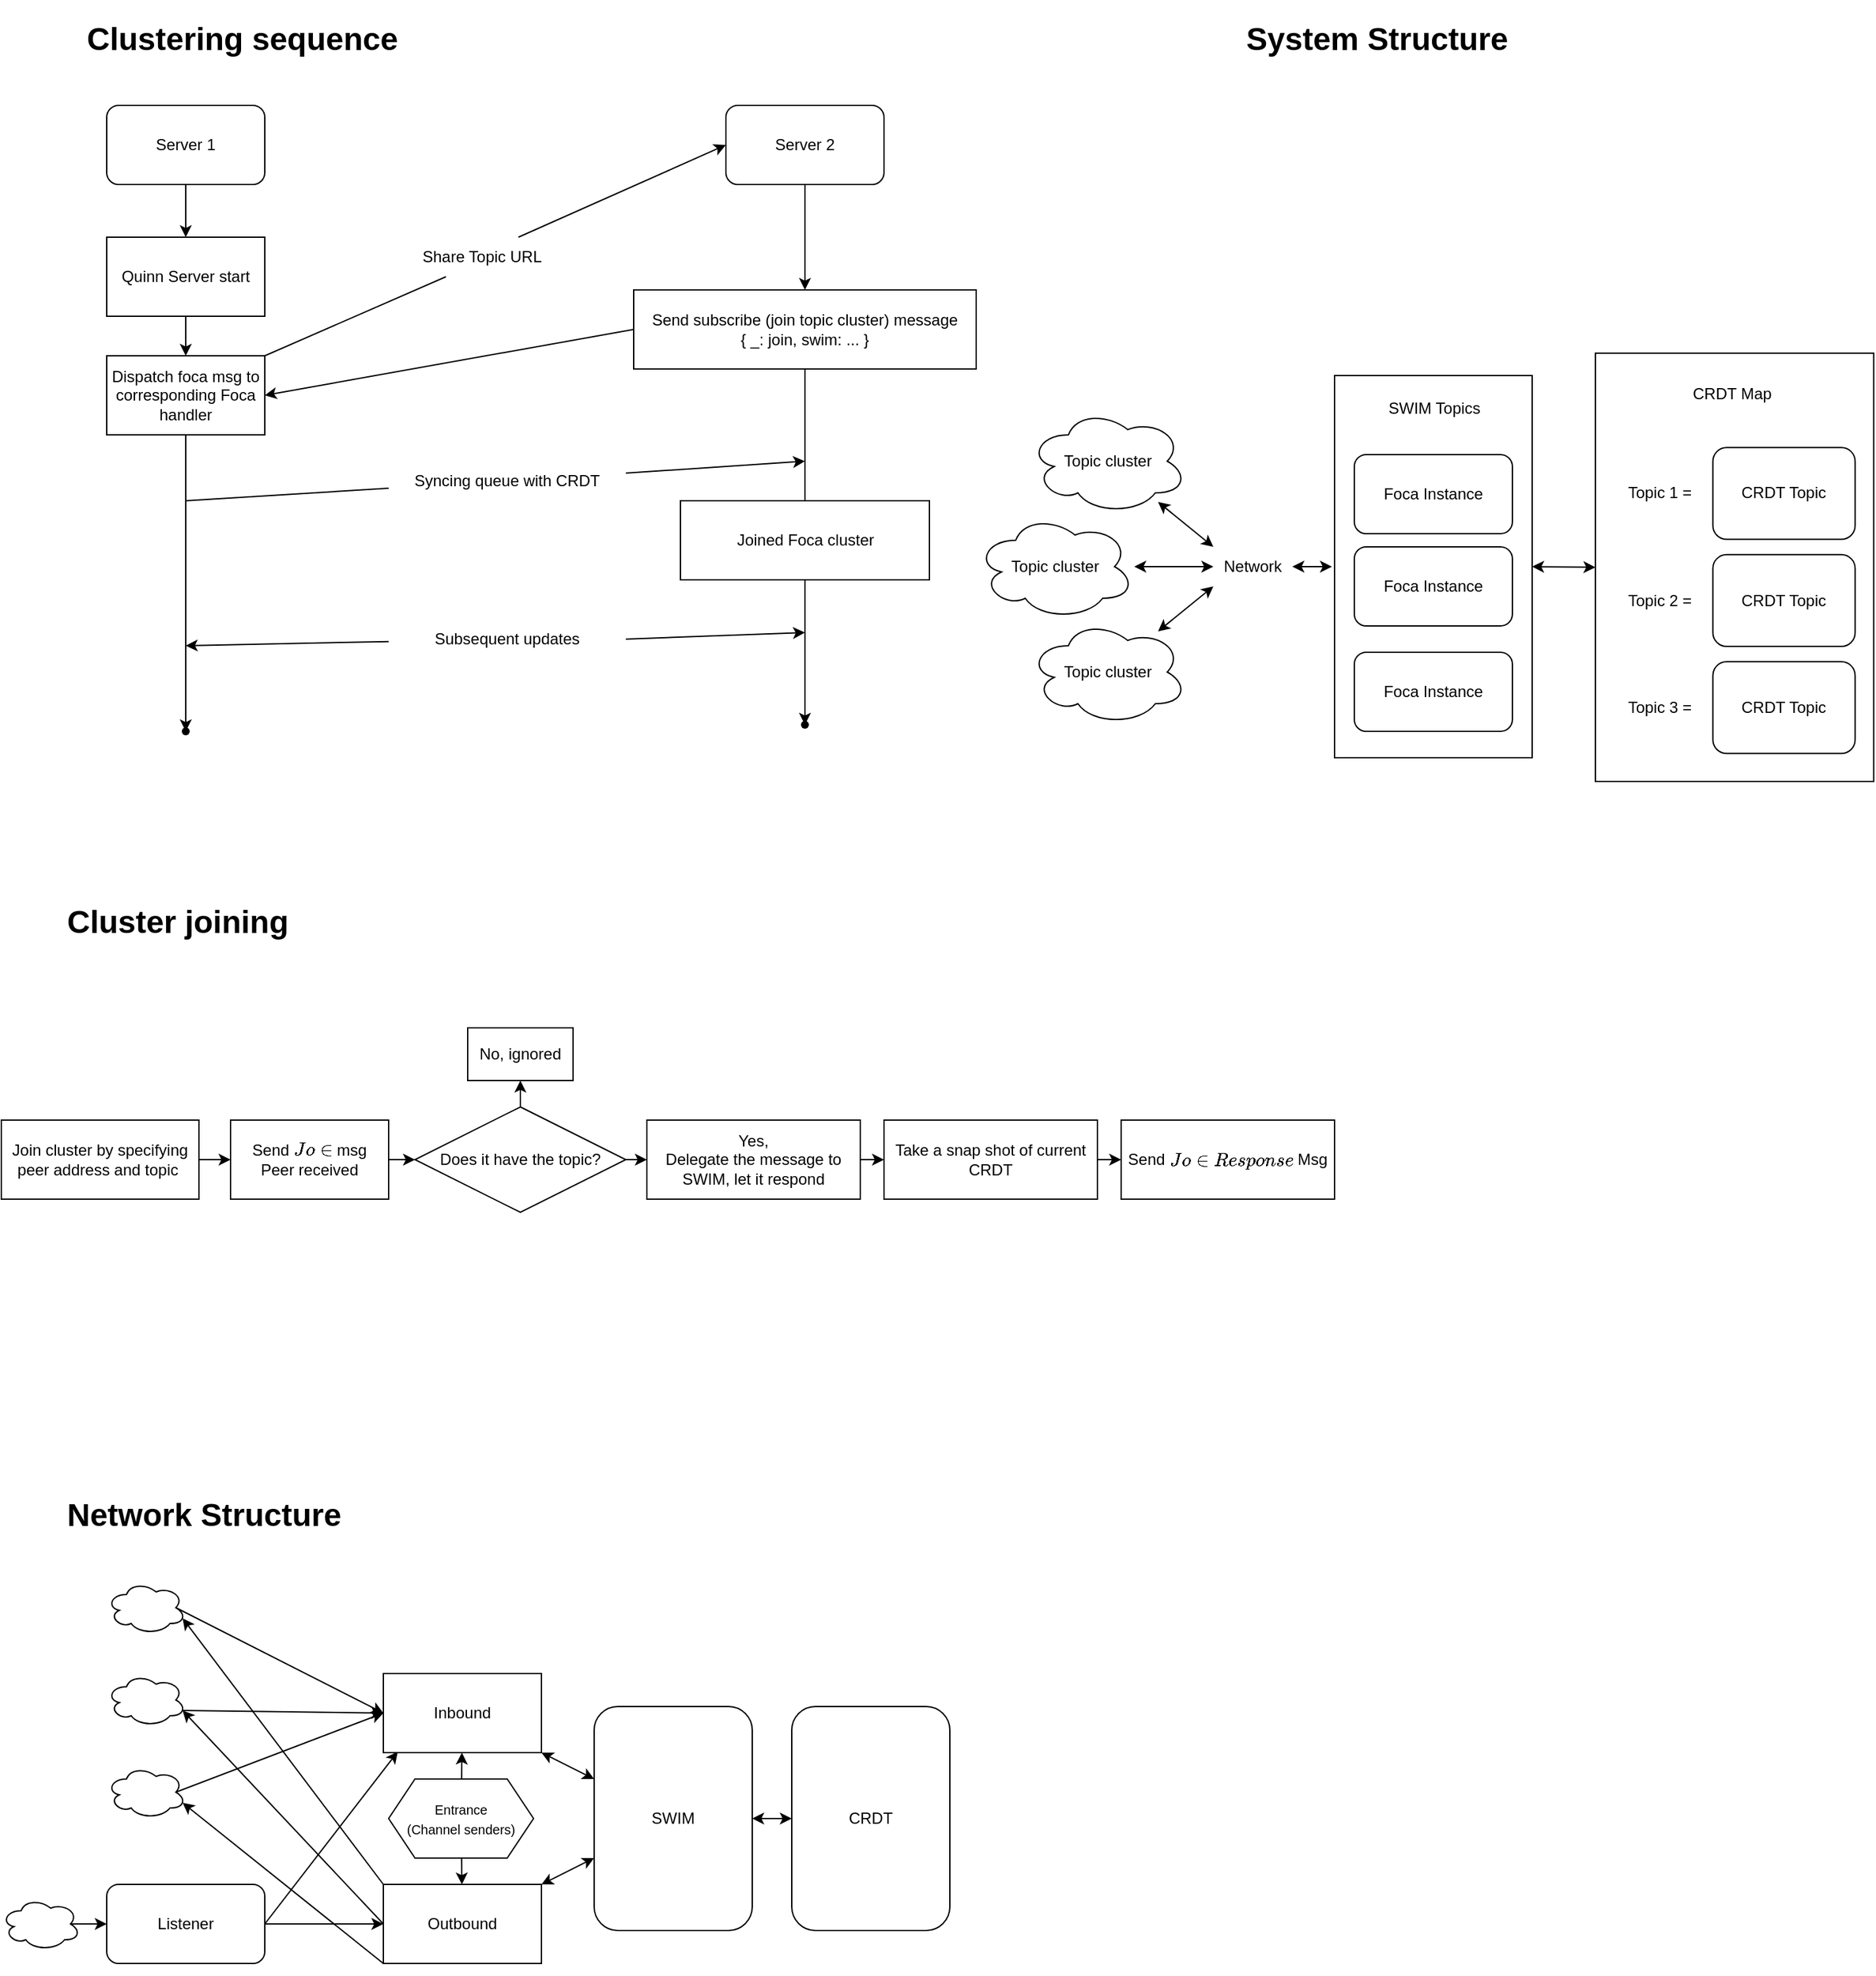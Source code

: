 <mxfile>
    <diagram id="pwVFzWRJOwBx6ik9nEAw" name="Page-1">
        <mxGraphModel dx="2004" dy="1576" grid="1" gridSize="10" guides="1" tooltips="1" connect="1" arrows="1" fold="1" page="1" pageScale="1" pageWidth="3300" pageHeight="4681" background="none" math="0" shadow="0">
            <root>
                <mxCell id="0"/>
                <mxCell id="1" parent="0"/>
                <mxCell id="21" value="" style="edgeStyle=none;html=1;startArrow=none;" parent="1" source="29" edge="1">
                    <mxGeometry relative="1" as="geometry">
                        <mxPoint x="640" y="460" as="sourcePoint"/>
                        <mxPoint x="170" y="510" as="targetPoint"/>
                    </mxGeometry>
                </mxCell>
                <mxCell id="12" value="" style="edgeStyle=none;html=1;" parent="1" source="2" target="5" edge="1">
                    <mxGeometry relative="1" as="geometry"/>
                </mxCell>
                <mxCell id="2" value="Server 1" style="rounded=1;whiteSpace=wrap;html=1;" parent="1" vertex="1">
                    <mxGeometry x="110" y="100" width="120" height="60" as="geometry"/>
                </mxCell>
                <mxCell id="11" style="edgeStyle=none;html=1;" parent="1" source="3" target="10" edge="1">
                    <mxGeometry relative="1" as="geometry"/>
                </mxCell>
                <mxCell id="3" value="Server 2" style="rounded=1;whiteSpace=wrap;html=1;" parent="1" vertex="1">
                    <mxGeometry x="580" y="100" width="120" height="60" as="geometry"/>
                </mxCell>
                <mxCell id="24" value="" style="edgeStyle=none;html=1;" parent="1" source="4" target="23" edge="1">
                    <mxGeometry relative="1" as="geometry"/>
                </mxCell>
                <mxCell id="39" style="edgeStyle=none;html=1;exitX=0.75;exitY=0;exitDx=0;exitDy=0;entryX=0;entryY=0.5;entryDx=0;entryDy=0;startArrow=none;" parent="1" source="9" target="3" edge="1">
                    <mxGeometry relative="1" as="geometry"/>
                </mxCell>
                <mxCell id="4" value="Dispatch foca msg to corresponding Foca handler" style="rounded=0;whiteSpace=wrap;html=1;" parent="1" vertex="1">
                    <mxGeometry x="110" y="290" width="120" height="60" as="geometry"/>
                </mxCell>
                <mxCell id="6" style="edgeStyle=none;html=1;exitX=0.5;exitY=1;exitDx=0;exitDy=0;entryX=0.5;entryY=0;entryDx=0;entryDy=0;" parent="1" source="5" target="4" edge="1">
                    <mxGeometry relative="1" as="geometry"/>
                </mxCell>
                <mxCell id="5" value="Quinn Server start" style="rounded=0;whiteSpace=wrap;html=1;" parent="1" vertex="1">
                    <mxGeometry x="110" y="200" width="120" height="60" as="geometry"/>
                </mxCell>
                <mxCell id="15" style="edgeStyle=none;html=1;exitX=0;exitY=0.5;exitDx=0;exitDy=0;entryX=1;entryY=0.5;entryDx=0;entryDy=0;" parent="1" source="10" target="4" edge="1">
                    <mxGeometry relative="1" as="geometry"/>
                </mxCell>
                <mxCell id="19" value="" style="edgeStyle=none;html=1;startArrow=none;exitX=0.5;exitY=1;exitDx=0;exitDy=0;" parent="1" source="34" target="18" edge="1">
                    <mxGeometry relative="1" as="geometry">
                        <mxPoint x="640" y="390" as="sourcePoint"/>
                    </mxGeometry>
                </mxCell>
                <mxCell id="10" value="Send subscribe (join topic cluster) message&lt;br&gt;{ _: join, swim: ... }" style="rounded=0;whiteSpace=wrap;html=1;" parent="1" vertex="1">
                    <mxGeometry x="510" y="240" width="260" height="60" as="geometry"/>
                </mxCell>
                <mxCell id="18" value="" style="shape=waypoint;size=6;pointerEvents=1;points=[];fillColor=default;resizable=0;rotatable=0;perimeter=centerPerimeter;snapToPoint=1;rounded=0;" parent="1" vertex="1">
                    <mxGeometry x="630" y="560" width="20" height="20" as="geometry"/>
                </mxCell>
                <mxCell id="20" value="" style="edgeStyle=none;html=1;startArrow=none;" parent="1" source="27" edge="1">
                    <mxGeometry relative="1" as="geometry">
                        <mxPoint x="170" y="400" as="sourcePoint"/>
                        <mxPoint x="640" y="370" as="targetPoint"/>
                    </mxGeometry>
                </mxCell>
                <mxCell id="23" value="" style="shape=waypoint;size=6;pointerEvents=1;points=[];fillColor=default;resizable=0;rotatable=0;perimeter=centerPerimeter;snapToPoint=1;rounded=0;" parent="1" vertex="1">
                    <mxGeometry x="160" y="565" width="20" height="20" as="geometry"/>
                </mxCell>
                <mxCell id="28" value="" style="edgeStyle=none;html=1;endArrow=none;" parent="1" target="27" edge="1">
                    <mxGeometry relative="1" as="geometry">
                        <mxPoint x="170" y="400" as="sourcePoint"/>
                        <mxPoint x="640" y="460" as="targetPoint"/>
                    </mxGeometry>
                </mxCell>
                <mxCell id="27" value="Syncing queue with CRDT" style="text;html=1;strokeColor=none;fillColor=none;align=center;verticalAlign=middle;whiteSpace=wrap;rounded=0;" parent="1" vertex="1">
                    <mxGeometry x="324" y="370" width="180" height="30" as="geometry"/>
                </mxCell>
                <mxCell id="37" style="edgeStyle=none;html=1;exitX=1;exitY=0.5;exitDx=0;exitDy=0;" parent="1" source="29" edge="1">
                    <mxGeometry relative="1" as="geometry">
                        <mxPoint x="640" y="500" as="targetPoint"/>
                    </mxGeometry>
                </mxCell>
                <mxCell id="29" value="Subsequent updates" style="text;html=1;strokeColor=none;fillColor=none;align=center;verticalAlign=middle;whiteSpace=wrap;rounded=0;" parent="1" vertex="1">
                    <mxGeometry x="324" y="490" width="180" height="30" as="geometry"/>
                </mxCell>
                <mxCell id="35" value="" style="edgeStyle=none;html=1;startArrow=none;exitX=0.5;exitY=1;exitDx=0;exitDy=0;endArrow=none;" parent="1" source="10" target="34" edge="1">
                    <mxGeometry relative="1" as="geometry">
                        <mxPoint x="640" y="300" as="sourcePoint"/>
                        <mxPoint x="640" y="540" as="targetPoint"/>
                    </mxGeometry>
                </mxCell>
                <mxCell id="34" value="Joined Foca cluster" style="rounded=0;whiteSpace=wrap;html=1;" parent="1" vertex="1">
                    <mxGeometry x="545.5" y="400" width="189" height="60" as="geometry"/>
                </mxCell>
                <mxCell id="40" value="" style="edgeStyle=none;html=1;exitX=1;exitY=0;exitDx=0;exitDy=0;entryX=0.25;entryY=1;entryDx=0;entryDy=0;endArrow=none;" parent="1" source="4" target="9" edge="1">
                    <mxGeometry relative="1" as="geometry">
                        <mxPoint x="230" y="290" as="sourcePoint"/>
                        <mxPoint x="580" y="130" as="targetPoint"/>
                    </mxGeometry>
                </mxCell>
                <mxCell id="9" value="Share Topic URL" style="text;html=1;strokeColor=none;fillColor=none;align=center;verticalAlign=middle;whiteSpace=wrap;rounded=0;" parent="1" vertex="1">
                    <mxGeometry x="340" y="200" width="110" height="30" as="geometry"/>
                </mxCell>
                <mxCell id="43" value="&lt;h1&gt;Cluster joining&lt;/h1&gt;" style="text;html=1;strokeColor=none;fillColor=none;spacing=5;spacingTop=-20;whiteSpace=wrap;overflow=hidden;rounded=0;" parent="1" vertex="1">
                    <mxGeometry x="75" y="700" width="190" height="50" as="geometry"/>
                </mxCell>
                <mxCell id="50" value="&lt;h1&gt;Clustering sequence&amp;nbsp;&lt;/h1&gt;" style="text;html=1;strokeColor=none;fillColor=none;spacing=5;spacingTop=-20;whiteSpace=wrap;overflow=hidden;rounded=0;" parent="1" vertex="1">
                    <mxGeometry x="90" y="30" width="300" height="50" as="geometry"/>
                </mxCell>
                <mxCell id="51" value="&lt;h1&gt;System Structure&lt;/h1&gt;" style="text;html=1;strokeColor=none;fillColor=none;spacing=5;spacingTop=-20;whiteSpace=wrap;overflow=hidden;rounded=0;" parent="1" vertex="1">
                    <mxGeometry x="970" y="30" width="280" height="50" as="geometry"/>
                </mxCell>
                <mxCell id="107" style="edgeStyle=none;html=1;entryX=0;entryY=0;entryDx=0;entryDy=0;startArrow=classic;startFill=1;" parent="1" source="54" target="71" edge="1">
                    <mxGeometry relative="1" as="geometry"/>
                </mxCell>
                <mxCell id="54" value="Topic cluster" style="ellipse;shape=cloud;whiteSpace=wrap;html=1;" parent="1" vertex="1">
                    <mxGeometry x="810" y="330" width="120" height="80" as="geometry"/>
                </mxCell>
                <mxCell id="63" value="Topic cluster" style="ellipse;shape=cloud;whiteSpace=wrap;html=1;" parent="1" vertex="1">
                    <mxGeometry x="770" y="410" width="120" height="80" as="geometry"/>
                </mxCell>
                <mxCell id="108" style="edgeStyle=none;html=1;entryX=0;entryY=1;entryDx=0;entryDy=0;startArrow=classic;startFill=1;" parent="1" source="65" target="71" edge="1">
                    <mxGeometry relative="1" as="geometry"/>
                </mxCell>
                <mxCell id="65" value="Topic cluster" style="ellipse;shape=cloud;whiteSpace=wrap;html=1;" parent="1" vertex="1">
                    <mxGeometry x="810" y="490" width="120" height="80" as="geometry"/>
                </mxCell>
                <mxCell id="103" value="" style="edgeStyle=none;html=1;startArrow=classic;startFill=1;" parent="1" source="71" target="63" edge="1">
                    <mxGeometry relative="1" as="geometry"/>
                </mxCell>
                <mxCell id="229" style="edgeStyle=none;html=1;exitX=1;exitY=0.5;exitDx=0;exitDy=0;startArrow=classic;startFill=1;" edge="1" parent="1" source="71">
                    <mxGeometry relative="1" as="geometry">
                        <mxPoint x="1040" y="450" as="targetPoint"/>
                    </mxGeometry>
                </mxCell>
                <mxCell id="71" value="Network" style="text;html=1;strokeColor=none;fillColor=none;align=center;verticalAlign=middle;whiteSpace=wrap;rounded=0;" parent="1" vertex="1">
                    <mxGeometry x="950" y="435" width="60" height="30" as="geometry"/>
                </mxCell>
                <mxCell id="121" value="" style="group" parent="1" vertex="1" connectable="0">
                    <mxGeometry x="1042" y="305" width="150" height="290" as="geometry"/>
                </mxCell>
                <mxCell id="69" value="" style="rounded=0;whiteSpace=wrap;html=1;" parent="121" vertex="1">
                    <mxGeometry width="150" height="290" as="geometry"/>
                </mxCell>
                <mxCell id="53" value="Foca Instance" style="rounded=1;whiteSpace=wrap;html=1;" parent="121" vertex="1">
                    <mxGeometry x="15" y="60" width="120" height="60" as="geometry"/>
                </mxCell>
                <mxCell id="62" value="Foca Instance" style="rounded=1;whiteSpace=wrap;html=1;" parent="121" vertex="1">
                    <mxGeometry x="15" y="130" width="120" height="60" as="geometry"/>
                </mxCell>
                <mxCell id="64" value="Foca Instance" style="rounded=1;whiteSpace=wrap;html=1;" parent="121" vertex="1">
                    <mxGeometry x="15" y="210" width="120" height="60" as="geometry"/>
                </mxCell>
                <mxCell id="70" value="SWIM Topics" style="text;strokeColor=none;fillColor=none;align=left;verticalAlign=middle;spacingLeft=4;spacingRight=4;overflow=hidden;points=[[0,0.5],[1,0.5]];portConstraint=eastwest;rotatable=0;whiteSpace=wrap;html=1;" parent="121" vertex="1">
                    <mxGeometry x="35" y="10" width="80" height="30" as="geometry"/>
                </mxCell>
                <mxCell id="122" value="" style="group" parent="1" vertex="1" connectable="0">
                    <mxGeometry x="1240" y="290" width="211.25" height="325" as="geometry"/>
                </mxCell>
                <mxCell id="92" value="" style="rounded=0;whiteSpace=wrap;html=1;" parent="122" vertex="1">
                    <mxGeometry y="-2" width="211.25" height="325" as="geometry"/>
                </mxCell>
                <mxCell id="93" value="CRDT Topic" style="rounded=1;whiteSpace=wrap;html=1;" parent="122" vertex="1">
                    <mxGeometry x="89.194" y="69.643" width="107.972" height="69.643" as="geometry"/>
                </mxCell>
                <mxCell id="97" value="CRDT Map" style="text;strokeColor=none;fillColor=none;align=left;verticalAlign=middle;spacingLeft=4;spacingRight=4;overflow=hidden;points=[[0,0.5],[1,0.5]];portConstraint=eastwest;rotatable=0;whiteSpace=wrap;html=1;" parent="122" vertex="1">
                    <mxGeometry x="68.069" y="11.607" width="75.111" height="34.821" as="geometry"/>
                </mxCell>
                <mxCell id="98" value="Topic 1 =" style="text;html=1;strokeColor=none;fillColor=none;align=center;verticalAlign=middle;whiteSpace=wrap;rounded=0;" parent="122" vertex="1">
                    <mxGeometry x="14.083" y="87.054" width="70.417" height="34.821" as="geometry"/>
                </mxCell>
                <mxCell id="99" value="CRDT Topic" style="rounded=1;whiteSpace=wrap;html=1;" parent="122" vertex="1">
                    <mxGeometry x="89.194" y="150.893" width="107.972" height="69.643" as="geometry"/>
                </mxCell>
                <mxCell id="100" value="Topic 2 =" style="text;html=1;strokeColor=none;fillColor=none;align=center;verticalAlign=middle;whiteSpace=wrap;rounded=0;" parent="122" vertex="1">
                    <mxGeometry x="14.083" y="168.304" width="70.417" height="34.821" as="geometry"/>
                </mxCell>
                <mxCell id="101" value="CRDT Topic" style="rounded=1;whiteSpace=wrap;html=1;" parent="122" vertex="1">
                    <mxGeometry x="89.194" y="232.143" width="107.972" height="69.643" as="geometry"/>
                </mxCell>
                <mxCell id="102" value="Topic 3 =" style="text;html=1;strokeColor=none;fillColor=none;align=center;verticalAlign=middle;whiteSpace=wrap;rounded=0;" parent="122" vertex="1">
                    <mxGeometry x="14.083" y="249.554" width="70.417" height="34.821" as="geometry"/>
                </mxCell>
                <mxCell id="131" value="&lt;h1&gt;Network Structure&lt;/h1&gt;" style="text;html=1;strokeColor=none;fillColor=none;spacing=5;spacingTop=-20;whiteSpace=wrap;overflow=hidden;rounded=0;" parent="1" vertex="1">
                    <mxGeometry x="75" y="1150" width="390" height="50" as="geometry"/>
                </mxCell>
                <mxCell id="139" value="SWIM" style="rounded=1;whiteSpace=wrap;html=1;" parent="1" vertex="1">
                    <mxGeometry x="480" y="1315" width="120" height="170" as="geometry"/>
                </mxCell>
                <mxCell id="222" value="" style="edgeStyle=none;html=1;startArrow=classic;startFill=1;" edge="1" parent="1" source="140" target="139">
                    <mxGeometry relative="1" as="geometry"/>
                </mxCell>
                <mxCell id="140" value="CRDT" style="rounded=1;whiteSpace=wrap;html=1;" parent="1" vertex="1">
                    <mxGeometry x="630" y="1315" width="120" height="170" as="geometry"/>
                </mxCell>
                <mxCell id="164" style="edgeStyle=none;html=1;exitX=0;exitY=0;exitDx=0;exitDy=0;entryX=0.96;entryY=0.7;entryDx=0;entryDy=0;entryPerimeter=0;" parent="1" source="156" target="161" edge="1">
                    <mxGeometry relative="1" as="geometry"/>
                </mxCell>
                <mxCell id="165" style="edgeStyle=none;html=1;exitX=0;exitY=0.5;exitDx=0;exitDy=0;entryX=0.96;entryY=0.7;entryDx=0;entryDy=0;entryPerimeter=0;" parent="1" source="156" target="162" edge="1">
                    <mxGeometry relative="1" as="geometry"/>
                </mxCell>
                <mxCell id="198" style="edgeStyle=none;html=1;exitX=0;exitY=1;exitDx=0;exitDy=0;entryX=0.96;entryY=0.7;entryDx=0;entryDy=0;entryPerimeter=0;fontSize=10;startArrow=none;startFill=0;endArrow=classic;endFill=1;" parent="1" source="156" target="163" edge="1">
                    <mxGeometry relative="1" as="geometry"/>
                </mxCell>
                <mxCell id="224" value="" style="edgeStyle=none;html=1;startArrow=classic;startFill=1;" edge="1" parent="1" source="156" target="139">
                    <mxGeometry relative="1" as="geometry"/>
                </mxCell>
                <mxCell id="156" value="Outbound" style="rounded=0;whiteSpace=wrap;html=1;" parent="1" vertex="1">
                    <mxGeometry x="320" y="1450" width="120" height="60" as="geometry"/>
                </mxCell>
                <mxCell id="186" style="edgeStyle=none;html=1;exitX=0.875;exitY=0.5;exitDx=0;exitDy=0;exitPerimeter=0;entryX=0;entryY=0.5;entryDx=0;entryDy=0;startArrow=none;startFill=0;endArrow=classic;endFill=1;" parent="1" source="161" target="184" edge="1">
                    <mxGeometry relative="1" as="geometry"/>
                </mxCell>
                <mxCell id="161" value="" style="ellipse;shape=cloud;whiteSpace=wrap;html=1;" parent="1" vertex="1">
                    <mxGeometry x="110" y="1220" width="60" height="40" as="geometry"/>
                </mxCell>
                <mxCell id="187" style="edgeStyle=none;html=1;exitX=0.96;exitY=0.7;exitDx=0;exitDy=0;exitPerimeter=0;entryX=0;entryY=0.5;entryDx=0;entryDy=0;startArrow=none;startFill=0;endArrow=classic;endFill=1;" parent="1" source="162" target="184" edge="1">
                    <mxGeometry relative="1" as="geometry"/>
                </mxCell>
                <mxCell id="162" value="" style="ellipse;shape=cloud;whiteSpace=wrap;html=1;" parent="1" vertex="1">
                    <mxGeometry x="110" y="1290" width="60" height="40" as="geometry"/>
                </mxCell>
                <mxCell id="188" style="edgeStyle=none;html=1;exitX=0.875;exitY=0.5;exitDx=0;exitDy=0;exitPerimeter=0;startArrow=none;startFill=0;endArrow=classic;endFill=1;" parent="1" source="163" edge="1">
                    <mxGeometry relative="1" as="geometry">
                        <mxPoint x="320" y="1320" as="targetPoint"/>
                    </mxGeometry>
                </mxCell>
                <mxCell id="163" value="" style="ellipse;shape=cloud;whiteSpace=wrap;html=1;" parent="1" vertex="1">
                    <mxGeometry x="110" y="1360" width="60" height="40" as="geometry"/>
                </mxCell>
                <mxCell id="191" style="edgeStyle=none;html=1;exitX=1;exitY=0.5;exitDx=0;exitDy=0;entryX=0.091;entryY=0.987;entryDx=0;entryDy=0;entryPerimeter=0;startArrow=none;startFill=0;endArrow=classic;endFill=1;" parent="1" source="170" target="184" edge="1">
                    <mxGeometry relative="1" as="geometry"/>
                </mxCell>
                <mxCell id="201" style="edgeStyle=none;html=1;exitX=1;exitY=0.5;exitDx=0;exitDy=0;entryX=0;entryY=0.5;entryDx=0;entryDy=0;fontSize=10;startArrow=none;startFill=0;endArrow=classic;endFill=1;" parent="1" source="170" target="156" edge="1">
                    <mxGeometry relative="1" as="geometry"/>
                </mxCell>
                <mxCell id="170" value="Listener" style="rounded=1;whiteSpace=wrap;html=1;" parent="1" vertex="1">
                    <mxGeometry x="110" y="1450" width="120" height="60" as="geometry"/>
                </mxCell>
                <mxCell id="223" value="" style="edgeStyle=none;html=1;startArrow=classic;startFill=1;" edge="1" parent="1" source="184" target="139">
                    <mxGeometry relative="1" as="geometry"/>
                </mxCell>
                <mxCell id="184" value="Inbound" style="rounded=0;whiteSpace=wrap;html=1;" parent="1" vertex="1">
                    <mxGeometry x="320" y="1290" width="120" height="60" as="geometry"/>
                </mxCell>
                <mxCell id="196" value="" style="edgeStyle=none;html=1;fontSize=10;startArrow=none;startFill=0;endArrow=classic;endFill=1;" parent="1" source="193" target="184" edge="1">
                    <mxGeometry relative="1" as="geometry"/>
                </mxCell>
                <mxCell id="197" value="" style="edgeStyle=none;html=1;fontSize=10;startArrow=none;startFill=0;endArrow=classic;endFill=1;" parent="1" source="193" target="156" edge="1">
                    <mxGeometry relative="1" as="geometry"/>
                </mxCell>
                <mxCell id="193" value="&lt;font style=&quot;font-size: 10px;&quot;&gt;Entrance&lt;br&gt;(Channel senders)&lt;/font&gt;" style="shape=hexagon;perimeter=hexagonPerimeter2;whiteSpace=wrap;html=1;fixedSize=1;" parent="1" vertex="1">
                    <mxGeometry x="324" y="1370" width="110" height="60" as="geometry"/>
                </mxCell>
                <mxCell id="202" style="edgeStyle=none;html=1;exitX=0.875;exitY=0.5;exitDx=0;exitDy=0;exitPerimeter=0;entryX=0;entryY=0.5;entryDx=0;entryDy=0;fontSize=10;startArrow=none;startFill=0;endArrow=classic;endFill=1;" parent="1" source="200" target="170" edge="1">
                    <mxGeometry relative="1" as="geometry"/>
                </mxCell>
                <mxCell id="200" value="" style="ellipse;shape=cloud;whiteSpace=wrap;html=1;" parent="1" vertex="1">
                    <mxGeometry x="30" y="1460" width="60" height="40" as="geometry"/>
                </mxCell>
                <mxCell id="205" value="" style="edgeStyle=none;html=1;" parent="1" source="203" target="204" edge="1">
                    <mxGeometry relative="1" as="geometry"/>
                </mxCell>
                <mxCell id="203" value="Join cluster by specifying peer address and topic&amp;nbsp;" style="rounded=0;whiteSpace=wrap;html=1;" parent="1" vertex="1">
                    <mxGeometry x="30" y="870" width="150" height="60" as="geometry"/>
                </mxCell>
                <mxCell id="207" value="" style="edgeStyle=none;html=1;" parent="1" source="204" target="206" edge="1">
                    <mxGeometry relative="1" as="geometry"/>
                </mxCell>
                <mxCell id="204" value="Send `Join` msg&lt;br&gt;Peer received" style="rounded=0;whiteSpace=wrap;html=1;" parent="1" vertex="1">
                    <mxGeometry x="204" y="870" width="120" height="60" as="geometry"/>
                </mxCell>
                <mxCell id="219" value="" style="edgeStyle=none;html=1;" parent="1" source="206" edge="1">
                    <mxGeometry relative="1" as="geometry">
                        <mxPoint x="424" y="840" as="targetPoint"/>
                    </mxGeometry>
                </mxCell>
                <mxCell id="206" value="Does it have the topic?" style="rhombus;whiteSpace=wrap;html=1;rounded=0;" parent="1" vertex="1">
                    <mxGeometry x="344" y="860" width="160" height="80" as="geometry"/>
                </mxCell>
                <mxCell id="213" value="" style="edgeStyle=none;html=1;exitX=1;exitY=0.5;exitDx=0;exitDy=0;" parent="1" source="206" target="212" edge="1">
                    <mxGeometry relative="1" as="geometry">
                        <mxPoint x="383" y="1090" as="sourcePoint"/>
                    </mxGeometry>
                </mxCell>
                <mxCell id="210" value="No, ignored" style="whiteSpace=wrap;html=1;rounded=0;" parent="1" vertex="1">
                    <mxGeometry x="384" y="800" width="80" height="40" as="geometry"/>
                </mxCell>
                <mxCell id="215" value="" style="edgeStyle=none;html=1;" parent="1" source="212" target="214" edge="1">
                    <mxGeometry relative="1" as="geometry"/>
                </mxCell>
                <mxCell id="212" value="Yes, &lt;br&gt;Delegate the message to SWIM, let it respond" style="whiteSpace=wrap;html=1;rounded=0;" parent="1" vertex="1">
                    <mxGeometry x="520" y="870" width="162" height="60" as="geometry"/>
                </mxCell>
                <mxCell id="221" value="" style="edgeStyle=none;html=1;" parent="1" source="214" target="220" edge="1">
                    <mxGeometry relative="1" as="geometry"/>
                </mxCell>
                <mxCell id="214" value="Take a snap shot of current CRDT" style="rounded=0;whiteSpace=wrap;html=1;" parent="1" vertex="1">
                    <mxGeometry x="700" y="870" width="162" height="60" as="geometry"/>
                </mxCell>
                <mxCell id="220" value="Send `JoinResponse` Msg" style="rounded=0;whiteSpace=wrap;html=1;" parent="1" vertex="1">
                    <mxGeometry x="880" y="870" width="162" height="60" as="geometry"/>
                </mxCell>
                <mxCell id="232" style="edgeStyle=none;html=1;exitX=1;exitY=0.5;exitDx=0;exitDy=0;entryX=0;entryY=0.5;entryDx=0;entryDy=0;startArrow=classic;startFill=1;" edge="1" parent="1" source="69" target="92">
                    <mxGeometry relative="1" as="geometry"/>
                </mxCell>
            </root>
        </mxGraphModel>
    </diagram>
</mxfile>